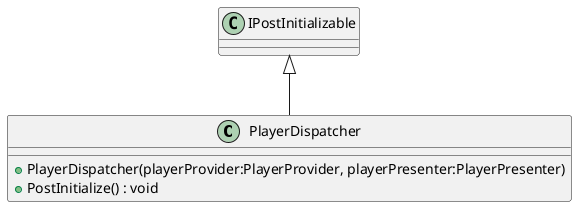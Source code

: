 @startuml
class PlayerDispatcher {
    + PlayerDispatcher(playerProvider:PlayerProvider, playerPresenter:PlayerPresenter)
    + PostInitialize() : void
}
IPostInitializable <|-- PlayerDispatcher
@enduml

